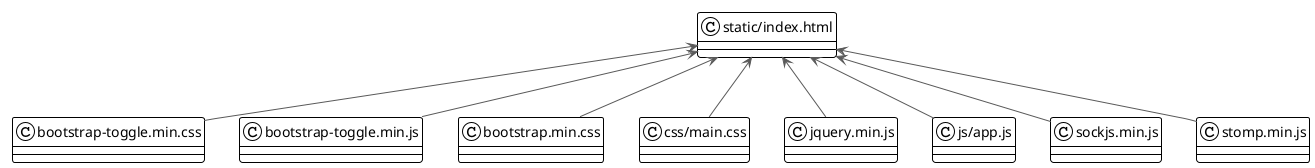 @startuml

!theme plain
top to bottom direction
skinparam linetype polyline

class node1 as "bootstrap-toggle.min.css"
class node8 as "bootstrap-toggle.min.js"
class node5 as "bootstrap.min.css"
class node3 as "css/main.css"
class node0 as "jquery.min.js"
class node2 as "js/app.js"
class node6 as "sockjs.min.js"
class node4 as "static/index.html"
class node7 as "stomp.min.js"

node4  <-[#595959,plain]-  node1
node4  <-[#595959,plain]-  node8
node4  <-[#595959,plain]-  node5
node4  <-[#595959,plain]-  node3
node4  <-[#595959,plain]-  node0
node4  <-[#595959,plain]-  node2
node4  <-[#595959,plain]-  node6
node4  <-[#595959,plain]-  node7
@enduml
